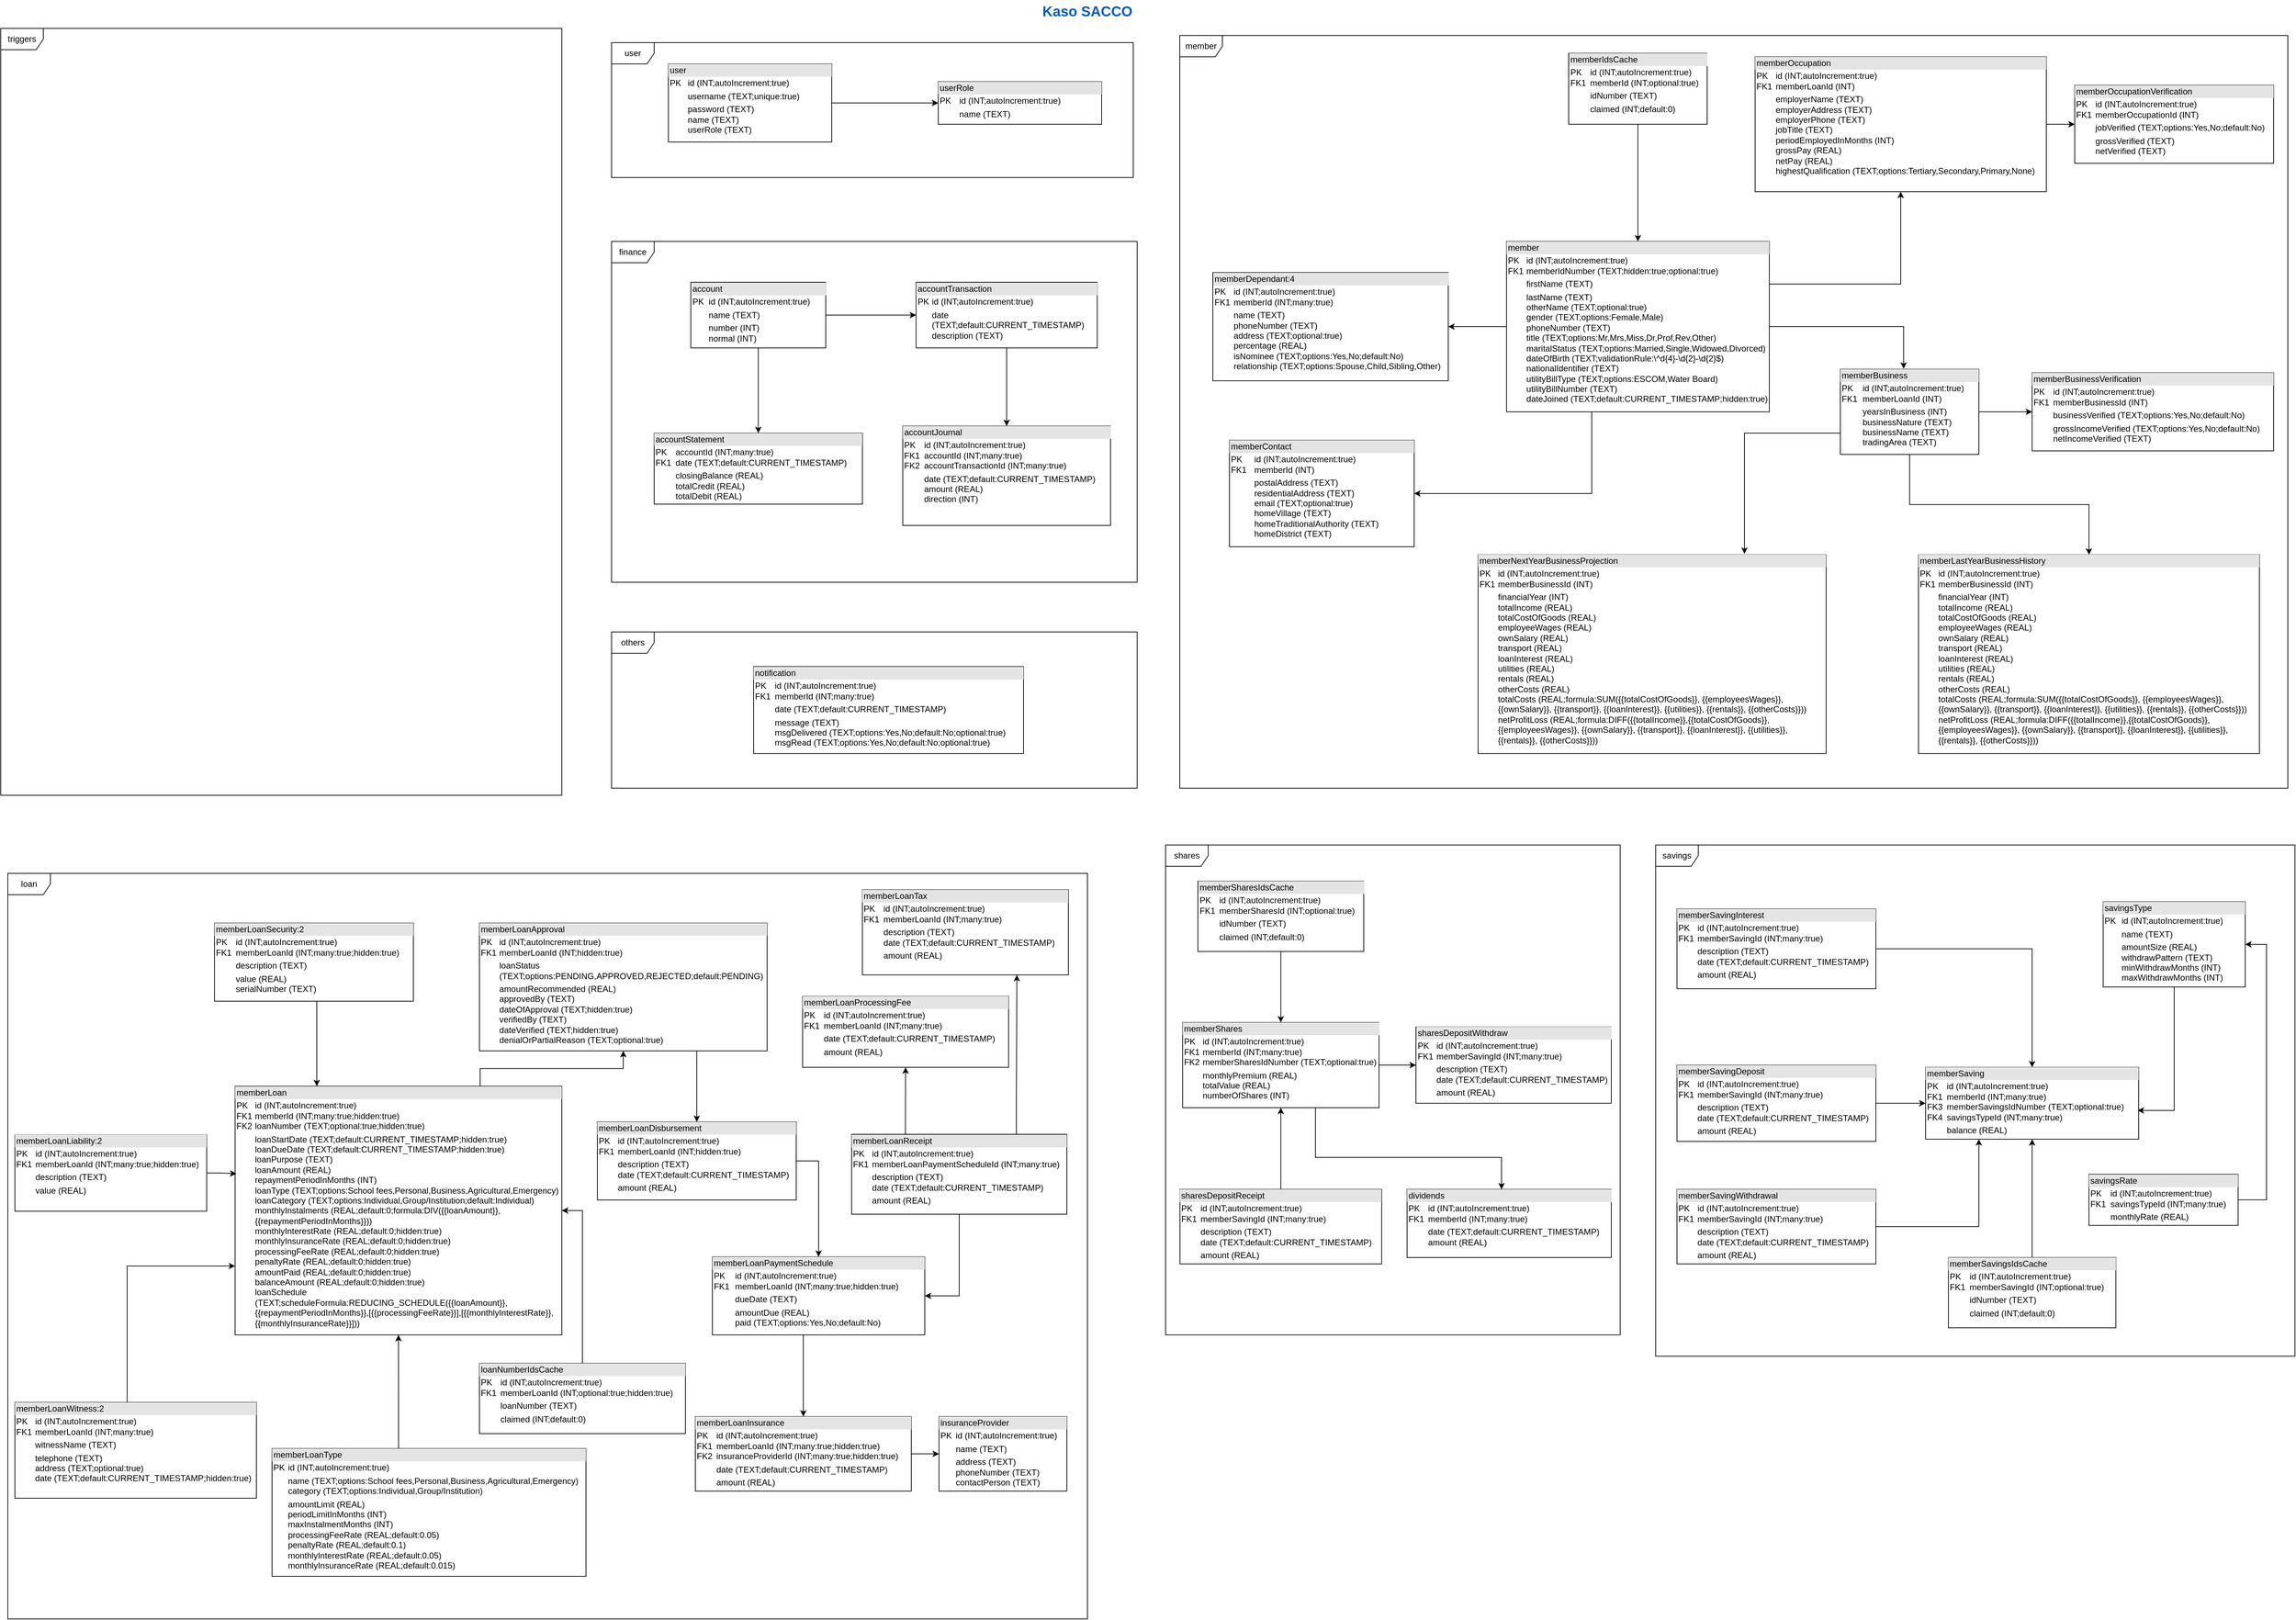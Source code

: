<mxfile version="28.1.2">
  <diagram name="Page-1" id="UPUowpIk6W7c6kZH7XhG">
    <mxGraphModel dx="1665" dy="859" grid="1" gridSize="10" guides="1" tooltips="1" connect="1" arrows="1" fold="1" page="1" pageScale="1" pageWidth="1654" pageHeight="1169" math="0" shadow="0">
      <root>
        <mxCell id="0" />
        <mxCell id="1" parent="0" />
        <mxCell id="sz-M_Azw0uYvEaWHzbE8-1" value="&lt;b&gt;&lt;font style=&quot;font-size: 20px; color: rgb(0, 92, 185);&quot;&gt;Kaso SACCO&lt;/font&gt;&lt;/b&gt;" style="text;html=1;align=center;verticalAlign=middle;whiteSpace=wrap;rounded=0;movable=0;resizable=0;rotatable=0;deletable=0;editable=0;locked=1;connectable=0;" parent="1" vertex="1">
          <mxGeometry x="1500" y="10" width="140" height="30" as="geometry" />
        </mxCell>
        <mxCell id="sz-M_Azw0uYvEaWHzbE8-7" value="&lt;div style=&quot;box-sizing:border-box;width:100%;background:#e4e4e4;padding:2px;&quot;&gt;userRole&lt;/div&gt;&lt;table style=&quot;width:100%;font-size:1em;&quot; cellpadding=&quot;2&quot; cellspacing=&quot;0&quot;&gt;&lt;tbody&gt;&lt;tr&gt;&lt;td&gt;PK&lt;/td&gt;&lt;td&gt;id (INT;autoIncrement:true)&lt;br&gt;&lt;/td&gt;&lt;/tr&gt;&lt;tr&gt;&lt;td&gt;&lt;br&gt;&lt;/td&gt;&lt;td&gt;name (TEXT)&lt;/td&gt;&lt;/tr&gt;&lt;/tbody&gt;&lt;/table&gt;" style="verticalAlign=top;align=left;overflow=fill;html=1;whiteSpace=wrap;" parent="1" vertex="1">
          <mxGeometry x="1360" y="125" width="230" height="60" as="geometry" />
        </mxCell>
        <mxCell id="sz-M_Azw0uYvEaWHzbE8-102" style="edgeStyle=orthogonalEdgeStyle;rounded=0;orthogonalLoop=1;jettySize=auto;html=1;entryX=0;entryY=0.5;entryDx=0;entryDy=0;" parent="1" source="sz-M_Azw0uYvEaWHzbE8-8" target="sz-M_Azw0uYvEaWHzbE8-9" edge="1">
          <mxGeometry relative="1" as="geometry" />
        </mxCell>
        <mxCell id="sz-M_Azw0uYvEaWHzbE8-8" value="&lt;div style=&quot;box-sizing:border-box;width:100%;background:#e4e4e4;padding:2px;&quot;&gt;account&lt;/div&gt;&lt;table style=&quot;width:100%;font-size:1em;&quot; cellpadding=&quot;2&quot; cellspacing=&quot;0&quot;&gt;&lt;tbody&gt;&lt;tr&gt;&lt;td&gt;PK&lt;/td&gt;&lt;td&gt;id (INT;autoIncrement:true)&lt;br&gt;&lt;/td&gt;&lt;/tr&gt;&lt;tr&gt;&lt;td&gt;&lt;br&gt;&lt;/td&gt;&lt;td&gt;name (TEXT)&lt;/td&gt;&lt;/tr&gt;&lt;tr&gt;&lt;td&gt;&lt;/td&gt;&lt;td&gt;number (INT)&lt;br&gt;normal (INT)&lt;br&gt;&lt;br&gt;&lt;/td&gt;&lt;/tr&gt;&lt;/tbody&gt;&lt;/table&gt;" style="verticalAlign=top;align=left;overflow=fill;html=1;whiteSpace=wrap;" parent="1" vertex="1">
          <mxGeometry x="1011.59" y="407.5" width="190" height="92.5" as="geometry" />
        </mxCell>
        <mxCell id="sz-M_Azw0uYvEaWHzbE8-9" value="&lt;div style=&quot;box-sizing:border-box;width:100%;background:#e4e4e4;padding:2px;&quot;&gt;accountTransaction&lt;/div&gt;&lt;table style=&quot;width:100%;font-size:1em;&quot; cellpadding=&quot;2&quot; cellspacing=&quot;0&quot;&gt;&lt;tbody&gt;&lt;tr&gt;&lt;td&gt;PK&lt;/td&gt;&lt;td&gt;id (INT;autoIncrement:true)&lt;br&gt;&lt;/td&gt;&lt;/tr&gt;&lt;tr&gt;&lt;td&gt;&lt;br&gt;&lt;/td&gt;&lt;td&gt;date (TEXT;default:CURRENT_TIMESTAMP)&lt;br&gt;description (TEXT)&lt;/td&gt;&lt;/tr&gt;&lt;tr&gt;&lt;td&gt;&lt;/td&gt;&lt;td&gt;&lt;br&gt;&lt;br&gt;&lt;/td&gt;&lt;/tr&gt;&lt;/tbody&gt;&lt;/table&gt;" style="verticalAlign=top;align=left;overflow=fill;html=1;whiteSpace=wrap;" parent="1" vertex="1">
          <mxGeometry x="1328.75" y="407.5" width="255" height="92.5" as="geometry" />
        </mxCell>
        <mxCell id="sz-M_Azw0uYvEaWHzbE8-10" value="&lt;div style=&quot;box-sizing:border-box;width:100%;background:#e4e4e4;padding:2px;&quot;&gt;accountJournal&lt;/div&gt;&lt;table style=&quot;width:100%;font-size:1em;&quot; cellpadding=&quot;2&quot; cellspacing=&quot;0&quot;&gt;&lt;tbody&gt;&lt;tr&gt;&lt;td&gt;PK&lt;br&gt;FK1&lt;br&gt;FK2&lt;br&gt;&lt;/td&gt;&lt;td&gt;id (INT;autoIncrement:true)&lt;br&gt;accountId (INT;many:true)&lt;br&gt;accountTransactionId (INT;many:true)&lt;br&gt;&lt;/td&gt;&lt;/tr&gt;&lt;tr&gt;&lt;td&gt;&lt;br&gt;&lt;/td&gt;&lt;td&gt;date (TEXT;default:CURRENT_TIMESTAMP)&lt;br&gt;amount (REAL)&lt;br&gt;direction (INT)&lt;br&gt;&lt;/td&gt;&lt;/tr&gt;&lt;tr&gt;&lt;td&gt;&lt;/td&gt;&lt;td&gt;&lt;br&gt;&lt;br&gt;&lt;/td&gt;&lt;/tr&gt;&lt;/tbody&gt;&lt;/table&gt;" style="verticalAlign=top;align=left;overflow=fill;html=1;whiteSpace=wrap;" parent="1" vertex="1">
          <mxGeometry x="1310" y="610" width="292.5" height="140" as="geometry" />
        </mxCell>
        <mxCell id="sz-M_Azw0uYvEaWHzbE8-96" style="edgeStyle=orthogonalEdgeStyle;rounded=0;orthogonalLoop=1;jettySize=auto;html=1;" parent="1" source="sz-M_Azw0uYvEaWHzbE8-12" target="sz-M_Azw0uYvEaWHzbE8-7" edge="1">
          <mxGeometry relative="1" as="geometry" />
        </mxCell>
        <mxCell id="sz-M_Azw0uYvEaWHzbE8-12" value="&lt;div style=&quot;box-sizing:border-box;width:100%;background:#e4e4e4;padding:2px;&quot;&gt;user&lt;/div&gt;&lt;table style=&quot;width:100%;font-size:1em;&quot; cellpadding=&quot;2&quot; cellspacing=&quot;0&quot;&gt;&lt;tbody&gt;&lt;tr&gt;&lt;td&gt;PK&lt;/td&gt;&lt;td&gt;id (INT;autoIncrement:true)&lt;/td&gt;&lt;/tr&gt;&lt;tr&gt;&lt;td&gt;&lt;br&gt;&lt;/td&gt;&lt;td&gt;username (TEXT;unique:true)&lt;/td&gt;&lt;/tr&gt;&lt;tr&gt;&lt;td&gt;&lt;/td&gt;&lt;td&gt;password (TEXT)&lt;br&gt;name (TEXT)&lt;br&gt;userRole (TEXT)&lt;br&gt;&lt;br&gt;&lt;/td&gt;&lt;/tr&gt;&lt;/tbody&gt;&lt;/table&gt;" style="verticalAlign=top;align=left;overflow=fill;html=1;whiteSpace=wrap;" parent="1" vertex="1">
          <mxGeometry x="980" y="100" width="230" height="110" as="geometry" />
        </mxCell>
        <mxCell id="sz-M_Azw0uYvEaWHzbE8-66" style="edgeStyle=orthogonalEdgeStyle;rounded=0;orthogonalLoop=1;jettySize=auto;html=1;entryX=0.5;entryY=0;entryDx=0;entryDy=0;" parent="1" source="sz-M_Azw0uYvEaWHzbE8-13" target="sz-M_Azw0uYvEaWHzbE8-15" edge="1">
          <mxGeometry relative="1" as="geometry" />
        </mxCell>
        <mxCell id="sz-M_Azw0uYvEaWHzbE8-13" value="&lt;div style=&quot;box-sizing:border-box;width:100%;background:#e4e4e4;padding:2px;&quot;&gt;memberIdsCache&lt;/div&gt;&lt;table style=&quot;width:100%;font-size:1em;&quot; cellpadding=&quot;2&quot; cellspacing=&quot;0&quot;&gt;&lt;tbody&gt;&lt;tr&gt;&lt;td&gt;PK&lt;br&gt;FK1&lt;/td&gt;&lt;td&gt;id (INT;autoIncrement:true)&lt;br&gt;memberId (INT;optional:true)&lt;/td&gt;&lt;/tr&gt;&lt;tr&gt;&lt;td&gt;&lt;br&gt;&lt;/td&gt;&lt;td&gt;idNumber (TEXT)&lt;/td&gt;&lt;/tr&gt;&lt;tr&gt;&lt;td&gt;&lt;/td&gt;&lt;td&gt;claimed (INT;default:0)&lt;br&gt;&lt;br&gt;&lt;/td&gt;&lt;/tr&gt;&lt;/tbody&gt;&lt;/table&gt;" style="verticalAlign=top;align=left;overflow=fill;html=1;whiteSpace=wrap;" parent="1" vertex="1">
          <mxGeometry x="2247.5" y="85" width="195" height="100" as="geometry" />
        </mxCell>
        <mxCell id="sz-M_Azw0uYvEaWHzbE8-68" style="edgeStyle=orthogonalEdgeStyle;rounded=0;orthogonalLoop=1;jettySize=auto;html=1;entryX=0.5;entryY=0;entryDx=0;entryDy=0;" parent="1" source="sz-M_Azw0uYvEaWHzbE8-14" target="sz-M_Azw0uYvEaWHzbE8-20" edge="1">
          <mxGeometry relative="1" as="geometry" />
        </mxCell>
        <mxCell id="sz-M_Azw0uYvEaWHzbE8-14" value="&lt;div style=&quot;box-sizing:border-box;width:100%;background:#e4e4e4;padding:2px;&quot;&gt;memberSharesIdsCache&lt;/div&gt;&lt;table style=&quot;width:100%;font-size:1em;&quot; cellpadding=&quot;2&quot; cellspacing=&quot;0&quot;&gt;&lt;tbody&gt;&lt;tr&gt;&lt;td&gt;PK&lt;br&gt;FK1&lt;/td&gt;&lt;td&gt;id (INT;autoIncrement:true)&lt;br&gt;memberSharesId (INT;optional:true)&lt;br&gt;&lt;/td&gt;&lt;/tr&gt;&lt;tr&gt;&lt;td&gt;&lt;br&gt;&lt;/td&gt;&lt;td&gt;idNumber (TEXT)&lt;/td&gt;&lt;/tr&gt;&lt;tr&gt;&lt;td&gt;&lt;/td&gt;&lt;td&gt;claimed (INT;default:0)&lt;br&gt;&lt;/td&gt;&lt;/tr&gt;&lt;/tbody&gt;&lt;/table&gt;" style="verticalAlign=top;align=left;overflow=fill;html=1;whiteSpace=wrap;" parent="1" vertex="1">
          <mxGeometry x="1725.5" y="1251" width="233.5" height="99" as="geometry" />
        </mxCell>
        <mxCell id="sz-M_Azw0uYvEaWHzbE8-59" style="edgeStyle=orthogonalEdgeStyle;rounded=0;orthogonalLoop=1;jettySize=auto;html=1;exitX=1;exitY=0.25;exitDx=0;exitDy=0;" parent="1" source="sz-M_Azw0uYvEaWHzbE8-15" target="sz-M_Azw0uYvEaWHzbE8-26" edge="1">
          <mxGeometry relative="1" as="geometry" />
        </mxCell>
        <mxCell id="sz-M_Azw0uYvEaWHzbE8-60" style="edgeStyle=orthogonalEdgeStyle;rounded=0;orthogonalLoop=1;jettySize=auto;html=1;entryX=0.457;entryY=-0.006;entryDx=0;entryDy=0;entryPerimeter=0;" parent="1" source="sz-M_Azw0uYvEaWHzbE8-15" target="sz-M_Azw0uYvEaWHzbE8-22" edge="1">
          <mxGeometry relative="1" as="geometry" />
        </mxCell>
        <mxCell id="sz-M_Azw0uYvEaWHzbE8-64" style="edgeStyle=orthogonalEdgeStyle;rounded=0;orthogonalLoop=1;jettySize=auto;html=1;" parent="1" source="sz-M_Azw0uYvEaWHzbE8-15" target="sz-M_Azw0uYvEaWHzbE8-19" edge="1">
          <mxGeometry relative="1" as="geometry" />
        </mxCell>
        <mxCell id="sz-M_Azw0uYvEaWHzbE8-65" style="edgeStyle=orthogonalEdgeStyle;rounded=0;orthogonalLoop=1;jettySize=auto;html=1;" parent="1" source="sz-M_Azw0uYvEaWHzbE8-15" target="sz-M_Azw0uYvEaWHzbE8-17" edge="1">
          <mxGeometry relative="1" as="geometry">
            <Array as="points">
              <mxPoint x="2280" y="705" />
            </Array>
          </mxGeometry>
        </mxCell>
        <mxCell id="sz-M_Azw0uYvEaWHzbE8-15" value="&lt;div style=&quot;box-sizing:border-box;width:100%;background:#e4e4e4;padding:2px;&quot;&gt;member&lt;/div&gt;&lt;table style=&quot;width:100%;font-size:1em;&quot; cellpadding=&quot;2&quot; cellspacing=&quot;0&quot;&gt;&lt;tbody&gt;&lt;tr&gt;&lt;td&gt;PK&lt;br&gt;FK1&lt;/td&gt;&lt;td&gt;id (INT;autoIncrement:true)&lt;br&gt;memberIdNumber (TEXT;hidden:true;optional:true)&lt;/td&gt;&lt;/tr&gt;&lt;tr&gt;&lt;td&gt;&lt;br&gt;&lt;/td&gt;&lt;td&gt;firstName (TEXT)&lt;/td&gt;&lt;/tr&gt;&lt;tr&gt;&lt;td&gt;&lt;br&gt;&lt;/td&gt;&lt;td&gt;lastName (TEXT)&lt;br&gt;otherName (TEXT;optional:true)&lt;br&gt;gender (TEXT;options:Female,Male)&lt;br&gt;phoneNumber (TEXT)&lt;br&gt;title (TEXT;options:Mr,Mrs,Miss,Dr,Prof,Rev,Other)&lt;br&gt;maritalStatus (TEXT;options:Married,Single,Widowed,Divorced)&lt;br&gt;dateOfBirth (TEXT;validationRule:\^d{4}-\d{2}-\d{2}$)&lt;br&gt;nationalIdentifier (TEXT)&lt;br&gt;utilityBillType (TEXT;options:ESCOM,Water Board)&lt;br&gt;utilityBillNumber (TEXT)&lt;br&gt;dateJoined (TEXT;default:CURRENT_TIMESTAMP;hidden:true)&lt;br&gt;&lt;br&gt;&lt;/td&gt;&lt;/tr&gt;&lt;/tbody&gt;&lt;/table&gt;" style="verticalAlign=top;align=left;overflow=fill;html=1;whiteSpace=wrap;" parent="1" vertex="1">
          <mxGeometry x="2160" y="350" width="370" height="240" as="geometry" />
        </mxCell>
        <mxCell id="sz-M_Azw0uYvEaWHzbE8-17" value="&lt;div style=&quot;box-sizing:border-box;width:100%;background:#e4e4e4;padding:2px;&quot;&gt;memberContact&lt;/div&gt;&lt;table style=&quot;width:100%;font-size:1em;&quot; cellpadding=&quot;2&quot; cellspacing=&quot;0&quot;&gt;&lt;tbody&gt;&lt;tr&gt;&lt;td&gt;PK&lt;br&gt;FK1&lt;/td&gt;&lt;td&gt;id (INT;autoIncrement:true)&lt;br&gt;memberId (INT)&lt;/td&gt;&lt;/tr&gt;&lt;tr&gt;&lt;td&gt;&lt;/td&gt;&lt;td&gt;postalAddress (TEXT)&lt;br&gt;residentialAddress (TEXT)&lt;br&gt;email (TEXT;optional:true)&lt;br&gt;homeVillage (TEXT)&lt;br&gt;homeTraditionalAuthority (TEXT)&lt;br&gt;homeDistrict (TEXT)&lt;br&gt;&lt;br&gt;&lt;/td&gt;&lt;/tr&gt;&lt;/tbody&gt;&lt;/table&gt;" style="verticalAlign=top;align=left;overflow=fill;html=1;whiteSpace=wrap;" parent="1" vertex="1">
          <mxGeometry x="1770" y="630" width="260" height="150" as="geometry" />
        </mxCell>
        <mxCell id="sz-M_Azw0uYvEaWHzbE8-19" value="&lt;div style=&quot;box-sizing:border-box;width:100%;background:#e4e4e4;padding:2px;&quot;&gt;memberDependant:4&lt;/div&gt;&lt;table style=&quot;width:100%;font-size:1em;&quot; cellpadding=&quot;2&quot; cellspacing=&quot;0&quot;&gt;&lt;tbody&gt;&lt;tr&gt;&lt;td&gt;PK&lt;br&gt;FK1&lt;/td&gt;&lt;td&gt;id (INT;autoIncrement:true)&lt;br&gt;memberId (INT;many:true)&lt;br&gt;&lt;/td&gt;&lt;/tr&gt;&lt;tr&gt;&lt;td&gt;&lt;br&gt;&lt;/td&gt;&lt;td&gt;name (TEXT)&lt;br&gt;phoneNumber (TEXT)&lt;br&gt;address (TEXT;optional:true)&lt;br&gt;percentage (REAL)&lt;br&gt;isNominee (TEXT;options:Yes,No;default:No)&lt;br&gt;relationship (TEXT;options:Spouse,Child,Sibling,Other)&lt;/td&gt;&lt;/tr&gt;&lt;tr&gt;&lt;td&gt;&lt;/td&gt;&lt;td&gt;&lt;br&gt;&lt;br&gt;&lt;/td&gt;&lt;/tr&gt;&lt;/tbody&gt;&lt;/table&gt;" style="verticalAlign=top;align=left;overflow=fill;html=1;whiteSpace=wrap;" parent="1" vertex="1">
          <mxGeometry x="1746.5" y="393.75" width="331.5" height="152.5" as="geometry" />
        </mxCell>
        <mxCell id="sz-M_Azw0uYvEaWHzbE8-71" style="edgeStyle=orthogonalEdgeStyle;rounded=0;orthogonalLoop=1;jettySize=auto;html=1;entryX=0;entryY=0.5;entryDx=0;entryDy=0;" parent="1" source="sz-M_Azw0uYvEaWHzbE8-20" target="sz-M_Azw0uYvEaWHzbE8-70" edge="1">
          <mxGeometry relative="1" as="geometry" />
        </mxCell>
        <mxCell id="c4MbC-2BtWymoVEZBqPx-4" style="edgeStyle=orthogonalEdgeStyle;rounded=0;orthogonalLoop=1;jettySize=auto;html=1;" parent="1" target="c4MbC-2BtWymoVEZBqPx-3" edge="1">
          <mxGeometry relative="1" as="geometry">
            <Array as="points">
              <mxPoint x="1891" y="1570" />
              <mxPoint x="1891" y="1640" />
              <mxPoint x="2153" y="1640" />
            </Array>
            <mxPoint x="1890" y="1570" as="sourcePoint" />
          </mxGeometry>
        </mxCell>
        <mxCell id="sz-M_Azw0uYvEaWHzbE8-20" value="&lt;div style=&quot;box-sizing:border-box;width:100%;background:#e4e4e4;padding:2px;&quot;&gt;memberShares&lt;/div&gt;&lt;table style=&quot;width:100%;font-size:1em;&quot; cellpadding=&quot;2&quot; cellspacing=&quot;0&quot;&gt;&lt;tbody&gt;&lt;tr&gt;&lt;td&gt;PK&lt;br&gt;FK1&lt;br&gt;FK2&lt;/td&gt;&lt;td&gt;id (INT;autoIncrement:true)&lt;br&gt;memberId (INT;many:true)&lt;br&gt;memberSharesIdNumber (TEXT;optional:true)&lt;br&gt;&lt;/td&gt;&lt;/tr&gt;&lt;tr&gt;&lt;td&gt;&lt;br&gt;&lt;/td&gt;&lt;td&gt;monthlyPremium (REAL)&lt;br&gt;totalValue (REAL)&lt;br&gt;numberOfShares (INT)&lt;/td&gt;&lt;/tr&gt;&lt;tr&gt;&lt;td&gt;&lt;/td&gt;&lt;td&gt;&lt;br&gt;&lt;br&gt;&lt;/td&gt;&lt;/tr&gt;&lt;/tbody&gt;&lt;/table&gt;" style="verticalAlign=top;align=left;overflow=fill;html=1;whiteSpace=wrap;" parent="1" vertex="1">
          <mxGeometry x="1704" y="1450" width="276.5" height="120" as="geometry" />
        </mxCell>
        <mxCell id="fwgtb6dIBil6Uczm33GN-2" style="edgeStyle=orthogonalEdgeStyle;rounded=0;orthogonalLoop=1;jettySize=auto;html=1;entryX=0.5;entryY=1;entryDx=0;entryDy=0;exitX=0.75;exitY=0;exitDx=0;exitDy=0;" parent="1" source="sz-M_Azw0uYvEaWHzbE8-21" target="sz-M_Azw0uYvEaWHzbE8-28" edge="1">
          <mxGeometry relative="1" as="geometry" />
        </mxCell>
        <mxCell id="sz-M_Azw0uYvEaWHzbE8-21" value="&lt;div style=&quot;box-sizing:border-box;width:100%;background:#e4e4e4;padding:2px;&quot;&gt;memberLoan&lt;/div&gt;&lt;table style=&quot;width:100%;font-size:1em;&quot; cellpadding=&quot;2&quot; cellspacing=&quot;0&quot;&gt;&lt;tbody&gt;&lt;tr&gt;&lt;td&gt;PK&lt;br&gt;FK1&lt;br&gt;FK2&lt;br&gt;&lt;/td&gt;&lt;td&gt;id (INT;autoIncrement:true)&lt;br&gt;memberId (INT;many:true;hidden:true)&lt;br&gt;loanNumber (TEXT;optional:true;hidden:true)&lt;/td&gt;&lt;/tr&gt;&lt;tr&gt;&lt;td&gt;&lt;/td&gt;&lt;td&gt;loanStartDate (TEXT;default:CURRENT_TIMESTAMP;hidden:true)&lt;br&gt;loanDueDate (TEXT;default:CURRENT_TIMESTAMP;hidden:true)&lt;br&gt;loanPurpose (TEXT)&lt;br&gt;loanAmount (REAL)&lt;br&gt;repaymentPeriodInMonths (INT)&lt;br&gt;loanType (TEXT;options:School fees,Personal,Business,Agricultural,Emergency)&lt;br&gt;loanCategory (TEXT;options:Individual,Group/Institution;default:Individual)&lt;br&gt;monthlyInstalments (REAL;default:0;formula:DIV({{loanAmount}},{{repaymentPeriodInMonths}}))&lt;br&gt;monthlyInterestRate (REAL;default:0;hidden:true)&lt;br&gt;monthlyInsuranceRate (REAL;default:0;hidden:true)&lt;br&gt;processingFeeRate (REAL;default:0;hidden:true)&lt;br&gt;penaltyRate (REAL;default:0;hidden:true)&lt;br&gt;amountPaid (REAL;default:0;hidden:true)&lt;br&gt;balanceAmount (REAL;default:0;hidden:true)&lt;br&gt;loanSchedule (TEXT;scheduleFormula:REDUCING_SCHEDULE({{loanAmount}},{{repaymentPeriodInMonths}},[{{processingFeeRate}}],[{{monthlyInterestRate}},{{monthlyInsuranceRate}}]))&lt;br&gt;&lt;/td&gt;&lt;/tr&gt;&lt;tr&gt;&lt;td&gt;&lt;/td&gt;&lt;td&gt;&lt;br&gt;&lt;br&gt;&lt;/td&gt;&lt;/tr&gt;&lt;/tbody&gt;&lt;/table&gt;" style="verticalAlign=top;align=left;overflow=fill;html=1;whiteSpace=wrap;" parent="1" vertex="1">
          <mxGeometry x="370" y="1539.75" width="460" height="350.25" as="geometry" />
        </mxCell>
        <mxCell id="sz-M_Azw0uYvEaWHzbE8-61" style="edgeStyle=orthogonalEdgeStyle;rounded=0;orthogonalLoop=1;jettySize=auto;html=1;" parent="1" source="sz-M_Azw0uYvEaWHzbE8-22" target="sz-M_Azw0uYvEaWHzbE8-33" edge="1">
          <mxGeometry relative="1" as="geometry" />
        </mxCell>
        <mxCell id="sz-M_Azw0uYvEaWHzbE8-62" style="edgeStyle=orthogonalEdgeStyle;rounded=0;orthogonalLoop=1;jettySize=auto;html=1;exitX=0;exitY=0.75;exitDx=0;exitDy=0;" parent="1" source="sz-M_Azw0uYvEaWHzbE8-22" edge="1">
          <mxGeometry relative="1" as="geometry">
            <Array as="points">
              <mxPoint x="2495" y="620" />
            </Array>
            <mxPoint x="2495" y="790" as="targetPoint" />
          </mxGeometry>
        </mxCell>
        <mxCell id="sz-M_Azw0uYvEaWHzbE8-22" value="&lt;div style=&quot;box-sizing:border-box;width:100%;background:#e4e4e4;padding:2px;&quot;&gt;memberBusiness&lt;/div&gt;&lt;table style=&quot;width:100%;font-size:1em;&quot; cellpadding=&quot;2&quot; cellspacing=&quot;0&quot;&gt;&lt;tbody&gt;&lt;tr&gt;&lt;td&gt;PK&lt;br&gt;FK1&lt;br&gt;&lt;/td&gt;&lt;td&gt;id (INT;autoIncrement:true)&lt;br&gt;memberLoanId (INT)&lt;br&gt;&lt;/td&gt;&lt;/tr&gt;&lt;tr&gt;&lt;td&gt;&lt;br&gt;&lt;/td&gt;&lt;td&gt;yearsInBusiness (INT)&lt;br&gt;businessNature (TEXT)&lt;br&gt;businessName (TEXT)&lt;br&gt;tradingArea (TEXT)&lt;/td&gt;&lt;/tr&gt;&lt;tr&gt;&lt;td&gt;&lt;/td&gt;&lt;td&gt;&lt;br&gt;&lt;br&gt;&lt;/td&gt;&lt;/tr&gt;&lt;/tbody&gt;&lt;/table&gt;" style="verticalAlign=top;align=left;overflow=fill;html=1;whiteSpace=wrap;" parent="1" vertex="1">
          <mxGeometry x="2630" y="530" width="195" height="120" as="geometry" />
        </mxCell>
        <mxCell id="sz-M_Azw0uYvEaWHzbE8-23" value="&lt;div style=&quot;box-sizing:border-box;width:100%;background:#e4e4e4;padding:2px;&quot;&gt;memberLastYearBusinessHistory&lt;/div&gt;&lt;table style=&quot;width:100%;font-size:1em;&quot; cellpadding=&quot;2&quot; cellspacing=&quot;0&quot;&gt;&lt;tbody&gt;&lt;tr&gt;&lt;td&gt;PK&lt;br&gt;FK1&lt;/td&gt;&lt;td&gt;id (INT;autoIncrement:true)&lt;br&gt;memberBusinessId (INT)&lt;/td&gt;&lt;/tr&gt;&lt;tr&gt;&lt;td&gt;&lt;br&gt;&lt;/td&gt;&lt;td&gt;financialYear (INT)&lt;br&gt;totalIncome (REAL)&lt;br&gt;totalCostOfGoods (REAL)&lt;br&gt;employeeWages (REAL)&lt;br&gt;ownSalary (REAL)&lt;br&gt;transport (REAL)&lt;br&gt;loanInterest (REAL)&lt;br&gt;utilities (REAL)&lt;br&gt;rentals (REAL)&lt;br&gt;otherCosts (REAL)&lt;br&gt;totalCosts (REAL;formula:SUM({{totalCostOfGoods}}, {{employeesWages}}, {{ownSalary}}, {{transport}}, {{loanInterest}}, {{utilities}}, {{rentals}}, {{otherCosts}}))&lt;br&gt;netProfitLoss (REAL;formula:DIFF({{totalIncome}},{{totalCostOfGoods}}, {{employeesWages}}, {{ownSalary}}, {{transport}}, {{loanInterest}}, {{utilities}}, {{rentals}}, {{otherCosts}}))&lt;/td&gt;&lt;/tr&gt;&lt;tr&gt;&lt;td&gt;&lt;/td&gt;&lt;td&gt;&lt;br&gt;&lt;br&gt;&lt;/td&gt;&lt;/tr&gt;&lt;/tbody&gt;&lt;/table&gt;" style="verticalAlign=top;align=left;overflow=fill;html=1;whiteSpace=wrap;" parent="1" vertex="1">
          <mxGeometry x="2740" y="791.25" width="480" height="280" as="geometry" />
        </mxCell>
        <mxCell id="sz-M_Azw0uYvEaWHzbE8-24" value="&lt;div style=&quot;box-sizing:border-box;width:100%;background:#e4e4e4;padding:2px;&quot;&gt;memberNextYearBusinessProjection&lt;/div&gt;&lt;table style=&quot;width:100%;font-size:1em;&quot; cellpadding=&quot;2&quot; cellspacing=&quot;0&quot;&gt;&lt;tbody&gt;&lt;tr&gt;&lt;td&gt;PK&lt;br&gt;FK1&lt;/td&gt;&lt;td&gt;id (INT;autoIncrement:true)&lt;br&gt;memberBusinessId (INT)&lt;/td&gt;&lt;/tr&gt;&lt;tr&gt;&lt;td&gt;&lt;br&gt;&lt;/td&gt;&lt;td&gt;financialYear (INT)&lt;br&gt;totalIncome (REAL)&lt;br&gt;totalCostOfGoods (REAL)&lt;br&gt;employeeWages (REAL)&lt;br&gt;ownSalary (REAL)&lt;br&gt;transport (REAL)&lt;br&gt;loanInterest (REAL)&lt;br&gt;utilities (REAL)&lt;br&gt;rentals (REAL)&lt;br&gt;otherCosts (REAL)&lt;br&gt;totalCosts (REAL;formula:SUM({{totalCostOfGoods}}, {{employeesWages}}, {{ownSalary}}, {{transport}}, {{loanInterest}}, {{utilities}}, {{rentals}}, {{otherCosts}}))&lt;br&gt;netProfitLoss (REAL;formula:DIFF({{totalIncome}},{{totalCostOfGoods}}, {{employeesWages}}, {{ownSalary}}, {{transport}}, {{loanInterest}}, {{utilities}}, {{rentals}}, {{otherCosts}}))&lt;br&gt;&lt;/td&gt;&lt;/tr&gt;&lt;tr&gt;&lt;td&gt;&lt;/td&gt;&lt;td&gt;&lt;br&gt;&lt;br&gt;&lt;/td&gt;&lt;/tr&gt;&lt;/tbody&gt;&lt;/table&gt;" style="verticalAlign=top;align=left;overflow=fill;html=1;whiteSpace=wrap;" parent="1" vertex="1">
          <mxGeometry x="2120" y="791.25" width="490" height="280" as="geometry" />
        </mxCell>
        <mxCell id="sz-M_Azw0uYvEaWHzbE8-58" style="edgeStyle=orthogonalEdgeStyle;rounded=0;orthogonalLoop=1;jettySize=auto;html=1;exitX=1;exitY=0.5;exitDx=0;exitDy=0;entryX=0;entryY=0.5;entryDx=0;entryDy=0;" parent="1" source="sz-M_Azw0uYvEaWHzbE8-26" target="sz-M_Azw0uYvEaWHzbE8-32" edge="1">
          <mxGeometry relative="1" as="geometry" />
        </mxCell>
        <mxCell id="sz-M_Azw0uYvEaWHzbE8-26" value="&lt;div style=&quot;box-sizing:border-box;width:100%;background:#e4e4e4;padding:2px;&quot;&gt;memberOccupation&lt;/div&gt;&lt;table style=&quot;width:100%;font-size:1em;&quot; cellpadding=&quot;2&quot; cellspacing=&quot;0&quot;&gt;&lt;tbody&gt;&lt;tr&gt;&lt;td&gt;PK&lt;br&gt;FK1&lt;/td&gt;&lt;td&gt;id (INT;autoIncrement:true)&lt;br&gt;memberLoanId (INT)&lt;/td&gt;&lt;/tr&gt;&lt;tr&gt;&lt;td&gt;&lt;/td&gt;&lt;td&gt;employerName (TEXT)&lt;br&gt;employerAddress (TEXT)&lt;br&gt;employerPhone (TEXT)&lt;br&gt;jobTitle (TEXT)&lt;br&gt;periodEmployedInMonths (INT)&lt;br&gt;grossPay (REAL)&lt;br&gt;netPay (REAL)&lt;br&gt;highestQualification (TEXT;options:Tertiary,Secondary,Primary,None)&lt;br&gt;&lt;/td&gt;&lt;/tr&gt;&lt;/tbody&gt;&lt;/table&gt;" style="verticalAlign=top;align=left;overflow=fill;html=1;whiteSpace=wrap;" parent="1" vertex="1">
          <mxGeometry x="2510" y="90" width="410" height="190" as="geometry" />
        </mxCell>
        <mxCell id="sz-M_Azw0uYvEaWHzbE8-94" style="edgeStyle=orthogonalEdgeStyle;rounded=0;orthogonalLoop=1;jettySize=auto;html=1;entryX=0.5;entryY=0;entryDx=0;entryDy=0;exitX=0.75;exitY=1;exitDx=0;exitDy=0;" parent="1" source="sz-M_Azw0uYvEaWHzbE8-28" target="sz-M_Azw0uYvEaWHzbE8-45" edge="1">
          <mxGeometry relative="1" as="geometry">
            <Array as="points">
              <mxPoint x="1020" y="1490" />
            </Array>
          </mxGeometry>
        </mxCell>
        <mxCell id="sz-M_Azw0uYvEaWHzbE8-28" value="&lt;div style=&quot;box-sizing:border-box;width:100%;background:#e4e4e4;padding:2px;&quot;&gt;memberLoanApproval&lt;/div&gt;&lt;table style=&quot;width:100%;font-size:1em;&quot; cellpadding=&quot;2&quot; cellspacing=&quot;0&quot;&gt;&lt;tbody&gt;&lt;tr&gt;&lt;td&gt;PK&lt;br&gt;FK1&lt;/td&gt;&lt;td&gt;id (INT;autoIncrement:true)&lt;br&gt;memberLoanId (INT;hidden:true)&lt;/td&gt;&lt;/tr&gt;&lt;tr&gt;&lt;td&gt;&lt;br&gt;&lt;/td&gt;&lt;td&gt;loanStatus (TEXT;options:PENDING,APPROVED,REJECTED;default:PENDING)&lt;/td&gt;&lt;/tr&gt;&lt;tr&gt;&lt;td&gt;&lt;/td&gt;&lt;td&gt;amountRecommended (REAL)&lt;br&gt;approvedBy (TEXT)&lt;br&gt;dateOfApproval (TEXT;hidden:true)&lt;br&gt;verifiedBy (TEXT)&lt;br&gt;dateVerified (TEXT;hidden:true)&lt;br&gt;denialOrPartialReason (TEXT;optional:true)&lt;br&gt;&lt;br&gt;&lt;/td&gt;&lt;/tr&gt;&lt;/tbody&gt;&lt;/table&gt;" style="verticalAlign=top;align=left;overflow=fill;html=1;whiteSpace=wrap;" parent="1" vertex="1">
          <mxGeometry x="714" y="1310" width="405" height="180" as="geometry" />
        </mxCell>
        <mxCell id="sz-M_Azw0uYvEaWHzbE8-29" value="&lt;div style=&quot;box-sizing:border-box;width:100%;background:#e4e4e4;padding:2px;&quot;&gt;memberLoanLiability:2&lt;/div&gt;&lt;table style=&quot;width:100%;font-size:1em;&quot; cellpadding=&quot;2&quot; cellspacing=&quot;0&quot;&gt;&lt;tbody&gt;&lt;tr&gt;&lt;td&gt;PK&lt;br&gt;FK1&lt;/td&gt;&lt;td&gt;id (INT;autoIncrement:true)&lt;br&gt;memberLoanId (INT;many:true;hidden:true)&lt;br&gt;&lt;/td&gt;&lt;/tr&gt;&lt;tr&gt;&lt;td&gt;&lt;br&gt;&lt;/td&gt;&lt;td&gt;description (TEXT)&lt;/td&gt;&lt;/tr&gt;&lt;tr&gt;&lt;td&gt;&lt;/td&gt;&lt;td&gt;value (REAL)&lt;/td&gt;&lt;/tr&gt;&lt;/tbody&gt;&lt;/table&gt;" style="verticalAlign=top;align=left;overflow=fill;html=1;whiteSpace=wrap;" parent="1" vertex="1">
          <mxGeometry x="60" y="1608.25" width="270" height="107.5" as="geometry" />
        </mxCell>
        <mxCell id="sz-M_Azw0uYvEaWHzbE8-93" style="edgeStyle=orthogonalEdgeStyle;rounded=0;orthogonalLoop=1;jettySize=auto;html=1;entryX=0;entryY=0.723;entryDx=0;entryDy=0;exitX=0.5;exitY=0;exitDx=0;exitDy=0;entryPerimeter=0;" parent="1" source="sz-M_Azw0uYvEaWHzbE8-31" target="sz-M_Azw0uYvEaWHzbE8-21" edge="1">
          <mxGeometry relative="1" as="geometry">
            <Array as="points">
              <mxPoint x="218" y="1793" />
            </Array>
          </mxGeometry>
        </mxCell>
        <mxCell id="sz-M_Azw0uYvEaWHzbE8-31" value="&lt;div style=&quot;box-sizing:border-box;width:100%;background:#e4e4e4;padding:2px;&quot;&gt;memberLoanWitness:2&lt;/div&gt;&lt;table style=&quot;width:100%;font-size:1em;&quot; cellpadding=&quot;2&quot; cellspacing=&quot;0&quot;&gt;&lt;tbody&gt;&lt;tr&gt;&lt;td&gt;PK&lt;br&gt;FK1&lt;/td&gt;&lt;td&gt;id (INT;autoIncrement:true)&lt;br&gt;memberLoanId (INT;many:true)&lt;br&gt;&lt;/td&gt;&lt;/tr&gt;&lt;tr&gt;&lt;td&gt;&lt;br&gt;&lt;/td&gt;&lt;td&gt;witnessName (TEXT)&lt;/td&gt;&lt;/tr&gt;&lt;tr&gt;&lt;td&gt;&lt;/td&gt;&lt;td&gt;telephone (TEXT)&lt;br&gt;address (TEXT;optional:true)&lt;br&gt;date (TEXT;default:CURRENT_TIMESTAMP;hidden:true)&lt;br&gt;&lt;br&gt;&lt;/td&gt;&lt;/tr&gt;&lt;/tbody&gt;&lt;/table&gt;" style="verticalAlign=top;align=left;overflow=fill;html=1;whiteSpace=wrap;" parent="1" vertex="1">
          <mxGeometry x="60" y="1985" width="340" height="135" as="geometry" />
        </mxCell>
        <mxCell id="sz-M_Azw0uYvEaWHzbE8-32" value="&lt;div style=&quot;box-sizing:border-box;width:100%;background:#e4e4e4;padding:2px;&quot;&gt;memberOccupationVerification&lt;/div&gt;&lt;table style=&quot;width:100%;font-size:1em;&quot; cellpadding=&quot;2&quot; cellspacing=&quot;0&quot;&gt;&lt;tbody&gt;&lt;tr&gt;&lt;td&gt;PK&lt;br&gt;FK1&lt;/td&gt;&lt;td&gt;id (INT;autoIncrement:true)&lt;br&gt;memberOccupationId (INT)&lt;/td&gt;&lt;/tr&gt;&lt;tr&gt;&lt;td&gt;&lt;br&gt;&lt;/td&gt;&lt;td&gt;jobVerified (TEXT;options:Yes,No;default:No)&lt;/td&gt;&lt;/tr&gt;&lt;tr&gt;&lt;td&gt;&lt;/td&gt;&lt;td&gt;grossVerified (TEXT)&lt;br&gt;netVerified (TEXT)&lt;br&gt;&lt;br&gt;&lt;/td&gt;&lt;/tr&gt;&lt;/tbody&gt;&lt;/table&gt;" style="verticalAlign=top;align=left;overflow=fill;html=1;whiteSpace=wrap;" parent="1" vertex="1">
          <mxGeometry x="2960" y="130" width="280" height="110" as="geometry" />
        </mxCell>
        <mxCell id="sz-M_Azw0uYvEaWHzbE8-33" value="&lt;div style=&quot;box-sizing:border-box;width:100%;background:#e4e4e4;padding:2px;&quot;&gt;memberBusinessVerification&lt;/div&gt;&lt;table style=&quot;width:100%;font-size:1em;&quot; cellpadding=&quot;2&quot; cellspacing=&quot;0&quot;&gt;&lt;tbody&gt;&lt;tr&gt;&lt;td&gt;PK&lt;br&gt;FK1&lt;/td&gt;&lt;td&gt;id (INT;autoIncrement:true)&lt;br&gt;memberBusinessId (INT)&lt;/td&gt;&lt;/tr&gt;&lt;tr&gt;&lt;td&gt;&lt;br&gt;&lt;/td&gt;&lt;td&gt;businessVerified (TEXT;options:Yes,No;default:No)&lt;br&gt;&lt;/td&gt;&lt;/tr&gt;&lt;tr&gt;&lt;td&gt;&lt;/td&gt;&lt;td&gt;grossIncomeVerified (TEXT;options:Yes,No;default:No)&lt;br&gt;netIncomeVerified (TEXT)&lt;br&gt;&lt;br&gt;&lt;/td&gt;&lt;/tr&gt;&lt;/tbody&gt;&lt;/table&gt;" style="verticalAlign=top;align=left;overflow=fill;html=1;whiteSpace=wrap;" parent="1" vertex="1">
          <mxGeometry x="2900" y="535" width="340" height="110" as="geometry" />
        </mxCell>
        <mxCell id="sz-M_Azw0uYvEaWHzbE8-34" value="&lt;div style=&quot;box-sizing:border-box;width:100%;background:#e4e4e4;padding:2px;&quot;&gt;insuranceProvider&lt;/div&gt;&lt;table style=&quot;width:100%;font-size:1em;&quot; cellpadding=&quot;2&quot; cellspacing=&quot;0&quot;&gt;&lt;tbody&gt;&lt;tr&gt;&lt;td&gt;PK&lt;br&gt;&lt;/td&gt;&lt;td&gt;id (INT;autoIncrement:true)&lt;br&gt;&lt;/td&gt;&lt;/tr&gt;&lt;tr&gt;&lt;td&gt;&lt;br&gt;&lt;/td&gt;&lt;td&gt;name (TEXT)&lt;/td&gt;&lt;/tr&gt;&lt;tr&gt;&lt;td&gt;&lt;/td&gt;&lt;td&gt;address (TEXT)&lt;br&gt;phoneNumber (TEXT)&lt;br&gt;contactPerson (TEXT)&lt;br&gt;&lt;br&gt;&lt;/td&gt;&lt;/tr&gt;&lt;/tbody&gt;&lt;/table&gt;" style="verticalAlign=top;align=left;overflow=fill;html=1;whiteSpace=wrap;" parent="1" vertex="1">
          <mxGeometry x="1361" y="2005" width="180" height="105" as="geometry" />
        </mxCell>
        <mxCell id="sz-M_Azw0uYvEaWHzbE8-85" style="edgeStyle=orthogonalEdgeStyle;rounded=0;orthogonalLoop=1;jettySize=auto;html=1;entryX=0;entryY=0.5;entryDx=0;entryDy=0;" parent="1" source="sz-M_Azw0uYvEaWHzbE8-35" target="sz-M_Azw0uYvEaWHzbE8-34" edge="1">
          <mxGeometry relative="1" as="geometry" />
        </mxCell>
        <mxCell id="sz-M_Azw0uYvEaWHzbE8-35" value="&lt;div style=&quot;box-sizing:border-box;width:100%;background:#e4e4e4;padding:2px;&quot;&gt;memberLoanInsurance&lt;/div&gt;&lt;table style=&quot;width:100%;font-size:1em;&quot; cellpadding=&quot;2&quot; cellspacing=&quot;0&quot;&gt;&lt;tbody&gt;&lt;tr&gt;&lt;td&gt;PK&lt;br&gt;FK1&lt;br&gt;FK2&lt;/td&gt;&lt;td&gt;id (INT;autoIncrement:true)&lt;br&gt;memberLoanId (INT;many:true;hidden:true)&lt;br&gt;insuranceProviderId (INT;many:true;hidden:true)&lt;br&gt;&lt;/td&gt;&lt;/tr&gt;&lt;tr&gt;&lt;td&gt;&lt;br&gt;&lt;/td&gt;&lt;td&gt;date (TEXT;default:CURRENT_TIMESTAMP)&lt;/td&gt;&lt;/tr&gt;&lt;tr&gt;&lt;td&gt;&lt;/td&gt;&lt;td&gt;amount (REAL)&lt;br&gt;&lt;/td&gt;&lt;/tr&gt;&lt;/tbody&gt;&lt;/table&gt;" style="verticalAlign=top;align=left;overflow=fill;html=1;whiteSpace=wrap;" parent="1" vertex="1">
          <mxGeometry x="1018" y="2005" width="304" height="105" as="geometry" />
        </mxCell>
        <mxCell id="sz-M_Azw0uYvEaWHzbE8-86" style="edgeStyle=orthogonalEdgeStyle;rounded=0;orthogonalLoop=1;jettySize=auto;html=1;entryX=0.5;entryY=0;entryDx=0;entryDy=0;exitX=0.428;exitY=0.973;exitDx=0;exitDy=0;exitPerimeter=0;" parent="1" source="sz-M_Azw0uYvEaWHzbE8-37" target="sz-M_Azw0uYvEaWHzbE8-35" edge="1">
          <mxGeometry relative="1" as="geometry" />
        </mxCell>
        <mxCell id="sz-M_Azw0uYvEaWHzbE8-37" value="&lt;div style=&quot;box-sizing:border-box;width:100%;background:#e4e4e4;padding:2px;&quot;&gt;memberLoanPaymentSchedule&lt;/div&gt;&lt;table style=&quot;width:100%;font-size:1em;&quot; cellpadding=&quot;2&quot; cellspacing=&quot;0&quot;&gt;&lt;tbody&gt;&lt;tr&gt;&lt;td&gt;PK&lt;br&gt;FK1&lt;br&gt;&lt;/td&gt;&lt;td&gt;id (INT;autoIncrement:true)&lt;br&gt;memberLoanId (INT;many:true;hidden:true)&lt;br&gt;&lt;/td&gt;&lt;/tr&gt;&lt;tr&gt;&lt;td&gt;&lt;br&gt;&lt;/td&gt;&lt;td&gt;dueDate (TEXT)&lt;/td&gt;&lt;/tr&gt;&lt;tr&gt;&lt;td&gt;&lt;/td&gt;&lt;td&gt;amountDue (REAL)&lt;br&gt;paid (TEXT;options:Yes,No;default:No)&lt;br&gt;&lt;br&gt;&lt;/td&gt;&lt;/tr&gt;&lt;/tbody&gt;&lt;/table&gt;" style="verticalAlign=top;align=left;overflow=fill;html=1;whiteSpace=wrap;" parent="1" vertex="1">
          <mxGeometry x="1042" y="1780" width="299" height="110" as="geometry" />
        </mxCell>
        <mxCell id="sz-M_Azw0uYvEaWHzbE8-38" value="&lt;div style=&quot;box-sizing:border-box;width:100%;background:#e4e4e4;padding:2px;&quot;&gt;notification&lt;/div&gt;&lt;table style=&quot;width:100%;font-size:1em;&quot; cellpadding=&quot;2&quot; cellspacing=&quot;0&quot;&gt;&lt;tbody&gt;&lt;tr&gt;&lt;td&gt;PK&lt;br&gt;FK1&lt;br&gt;&lt;/td&gt;&lt;td&gt;id (INT;autoIncrement:true)&lt;br&gt;memberId (INT;many:true)&lt;br&gt;&lt;/td&gt;&lt;/tr&gt;&lt;tr&gt;&lt;td&gt;&lt;br&gt;&lt;/td&gt;&lt;td&gt;date (TEXT;default:CURRENT_TIMESTAMP)&lt;/td&gt;&lt;/tr&gt;&lt;tr&gt;&lt;td&gt;&lt;/td&gt;&lt;td&gt;message (TEXT)&lt;br&gt;msgDelivered (TEXT;options:Yes,No;default:No;optional:true)&lt;br&gt;msgRead (TEXT;options:Yes,No;default:No;optional:true)&lt;br&gt;&lt;br&gt;&lt;/td&gt;&lt;/tr&gt;&lt;/tbody&gt;&lt;/table&gt;" style="verticalAlign=top;align=left;overflow=fill;html=1;whiteSpace=wrap;" parent="1" vertex="1">
          <mxGeometry x="1100" y="948.75" width="380" height="122.5" as="geometry" />
        </mxCell>
        <mxCell id="sz-M_Azw0uYvEaWHzbE8-39" value="&lt;div style=&quot;box-sizing:border-box;width:100%;background:#e4e4e4;padding:2px;&quot;&gt;memberLoanProcessingFee&lt;/div&gt;&lt;table style=&quot;width:100%;font-size:1em;&quot; cellpadding=&quot;2&quot; cellspacing=&quot;0&quot;&gt;&lt;tbody&gt;&lt;tr&gt;&lt;td&gt;PK&lt;br&gt;FK1&lt;br&gt;&lt;/td&gt;&lt;td&gt;id (INT;autoIncrement:true)&lt;br&gt;memberLoanId (INT;many:true)&lt;br&gt;&lt;/td&gt;&lt;/tr&gt;&lt;tr&gt;&lt;td&gt;&lt;br&gt;&lt;/td&gt;&lt;td&gt;date (TEXT;default:CURRENT_TIMESTAMP)&lt;/td&gt;&lt;/tr&gt;&lt;tr&gt;&lt;td&gt;&lt;/td&gt;&lt;td&gt;amount (REAL)&lt;br&gt;&lt;br&gt;&lt;/td&gt;&lt;/tr&gt;&lt;/tbody&gt;&lt;/table&gt;" style="verticalAlign=top;align=left;overflow=fill;html=1;whiteSpace=wrap;" parent="1" vertex="1">
          <mxGeometry x="1169" y="1413.12" width="290" height="100" as="geometry" />
        </mxCell>
        <mxCell id="sz-M_Azw0uYvEaWHzbE8-79" style="edgeStyle=orthogonalEdgeStyle;rounded=0;orthogonalLoop=1;jettySize=auto;html=1;exitX=0.403;exitY=0.008;exitDx=0;exitDy=0;entryX=0.5;entryY=1;entryDx=0;entryDy=0;exitPerimeter=0;" parent="1" source="sz-M_Azw0uYvEaWHzbE8-42" target="sz-M_Azw0uYvEaWHzbE8-21" edge="1">
          <mxGeometry relative="1" as="geometry" />
        </mxCell>
        <mxCell id="sz-M_Azw0uYvEaWHzbE8-42" value="&lt;div style=&quot;box-sizing:border-box;width:100%;background:#e4e4e4;padding:2px;&quot;&gt;memberLoanType&lt;/div&gt;&lt;table style=&quot;width:100%;font-size:1em;&quot; cellpadding=&quot;2&quot; cellspacing=&quot;0&quot;&gt;&lt;tbody&gt;&lt;tr&gt;&lt;td&gt;PK&lt;/td&gt;&lt;td&gt;id (INT;autoIncrement:true)&lt;br&gt;&lt;/td&gt;&lt;/tr&gt;&lt;tr&gt;&lt;td&gt;&lt;br&gt;&lt;/td&gt;&lt;td&gt;name (TEXT;options:School fees,Personal,Business,Agricultural,Emergency)&lt;br&gt;category (TEXT;options:Individual,Group/Institution)&lt;/td&gt;&lt;/tr&gt;&lt;tr&gt;&lt;td&gt;&lt;br&gt;&lt;/td&gt;&lt;td&gt;amountLimit (REAL)&lt;br&gt;periodLimitInMonths (INT)&lt;br&gt;maxInstalmentMonths (INT)&lt;br&gt;processingFeeRate (REAL;default:0.05)&lt;br&gt;penaltyRate (REAL;default:0.1)&lt;br&gt;monthlyInterestRate (REAL;default:0.05)&lt;br&gt;monthlyInsuranceRate (REAL;default:0.015)&lt;br&gt;&lt;br&gt;&lt;/td&gt;&lt;/tr&gt;&lt;/tbody&gt;&lt;/table&gt;" style="verticalAlign=top;align=left;overflow=fill;html=1;whiteSpace=wrap;" parent="1" vertex="1">
          <mxGeometry x="422" y="2050" width="442" height="180" as="geometry" />
        </mxCell>
        <mxCell id="sz-M_Azw0uYvEaWHzbE8-43" value="&lt;div style=&quot;box-sizing:border-box;width:100%;background:#e4e4e4;padding:2px;&quot;&gt;memberLoanTax&lt;/div&gt;&lt;table style=&quot;width:100%;font-size:1em;&quot; cellpadding=&quot;2&quot; cellspacing=&quot;0&quot;&gt;&lt;tbody&gt;&lt;tr&gt;&lt;td&gt;PK&lt;br&gt;FK1&lt;br&gt;&lt;/td&gt;&lt;td&gt;id (INT;autoIncrement:true)&lt;br&gt;memberLoanId (INT;many:true)&lt;br&gt;&lt;/td&gt;&lt;/tr&gt;&lt;tr&gt;&lt;td&gt;&lt;br&gt;&lt;/td&gt;&lt;td&gt;description (TEXT)&lt;br&gt;date (TEXT;default:CURRENT_TIMESTAMP)&lt;/td&gt;&lt;/tr&gt;&lt;tr&gt;&lt;td&gt;&lt;/td&gt;&lt;td&gt;amount (REAL)&lt;br&gt;&lt;/td&gt;&lt;/tr&gt;&lt;/tbody&gt;&lt;/table&gt;" style="verticalAlign=top;align=left;overflow=fill;html=1;whiteSpace=wrap;" parent="1" vertex="1">
          <mxGeometry x="1253.18" y="1263" width="290" height="120" as="geometry" />
        </mxCell>
        <mxCell id="sz-M_Azw0uYvEaWHzbE8-89" style="edgeStyle=orthogonalEdgeStyle;rounded=0;orthogonalLoop=1;jettySize=auto;html=1;entryX=0.5;entryY=1;entryDx=0;entryDy=0;exitX=0.25;exitY=0;exitDx=0;exitDy=0;" parent="1" source="sz-M_Azw0uYvEaWHzbE8-44" target="sz-M_Azw0uYvEaWHzbE8-39" edge="1">
          <mxGeometry relative="1" as="geometry">
            <Array as="points">
              <mxPoint x="1314" y="1570" />
              <mxPoint x="1314" y="1570" />
            </Array>
          </mxGeometry>
        </mxCell>
        <mxCell id="fwgtb6dIBil6Uczm33GN-4" style="edgeStyle=orthogonalEdgeStyle;rounded=0;orthogonalLoop=1;jettySize=auto;html=1;entryX=0.75;entryY=1;entryDx=0;entryDy=0;exitX=0.75;exitY=0;exitDx=0;exitDy=0;" parent="1" source="sz-M_Azw0uYvEaWHzbE8-44" target="sz-M_Azw0uYvEaWHzbE8-43" edge="1">
          <mxGeometry relative="1" as="geometry">
            <Array as="points">
              <mxPoint x="1470" y="1608" />
              <mxPoint x="1470" y="1550" />
            </Array>
          </mxGeometry>
        </mxCell>
        <mxCell id="sz-M_Azw0uYvEaWHzbE8-44" value="&lt;div style=&quot;box-sizing:border-box;width:100%;background:#e4e4e4;padding:2px;&quot;&gt;memberLoanReceipt&lt;/div&gt;&lt;table style=&quot;width:100%;font-size:1em;&quot; cellpadding=&quot;2&quot; cellspacing=&quot;0&quot;&gt;&lt;tbody&gt;&lt;tr&gt;&lt;td&gt;PK&lt;br&gt;FK1&lt;br&gt;&lt;/td&gt;&lt;td&gt;id (INT;autoIncrement:true)&lt;br&gt;memberLoanPaymentScheduleId (INT;many:true)&lt;br&gt;&lt;/td&gt;&lt;/tr&gt;&lt;tr&gt;&lt;td&gt;&lt;br&gt;&lt;/td&gt;&lt;td&gt;description (TEXT)&lt;br&gt;date (TEXT;default:CURRENT_TIMESTAMP)&lt;/td&gt;&lt;/tr&gt;&lt;tr&gt;&lt;td&gt;&lt;/td&gt;&lt;td&gt;amount (REAL)&lt;br&gt;&lt;br&gt;&lt;/td&gt;&lt;/tr&gt;&lt;/tbody&gt;&lt;/table&gt;" style="verticalAlign=top;align=left;overflow=fill;html=1;whiteSpace=wrap;" parent="1" vertex="1">
          <mxGeometry x="1238" y="1607.5" width="303" height="112.5" as="geometry" />
        </mxCell>
        <mxCell id="sz-M_Azw0uYvEaWHzbE8-95" style="edgeStyle=orthogonalEdgeStyle;rounded=0;orthogonalLoop=1;jettySize=auto;html=1;exitX=1;exitY=0.5;exitDx=0;exitDy=0;" parent="1" source="sz-M_Azw0uYvEaWHzbE8-45" target="sz-M_Azw0uYvEaWHzbE8-37" edge="1">
          <mxGeometry relative="1" as="geometry" />
        </mxCell>
        <mxCell id="sz-M_Azw0uYvEaWHzbE8-45" value="&lt;div style=&quot;box-sizing:border-box;width:100%;background:#e4e4e4;padding:2px;&quot;&gt;memberLoanDisbursement&lt;/div&gt;&lt;table style=&quot;width:100%;font-size:1em;&quot; cellpadding=&quot;2&quot; cellspacing=&quot;0&quot;&gt;&lt;tbody&gt;&lt;tr&gt;&lt;td&gt;PK&lt;br&gt;FK1&lt;br&gt;&lt;/td&gt;&lt;td&gt;id (INT;autoIncrement:true)&lt;br&gt;memberLoanId (INT;hidden:true)&lt;/td&gt;&lt;/tr&gt;&lt;tr&gt;&lt;td&gt;&lt;br&gt;&lt;/td&gt;&lt;td&gt;description (TEXT)&lt;br&gt;date (TEXT;default:CURRENT_TIMESTAMP)&lt;/td&gt;&lt;/tr&gt;&lt;tr&gt;&lt;td&gt;&lt;/td&gt;&lt;td&gt;amount (REAL)&lt;br&gt;&lt;br&gt;&lt;/td&gt;&lt;/tr&gt;&lt;/tbody&gt;&lt;/table&gt;" style="verticalAlign=top;align=left;overflow=fill;html=1;whiteSpace=wrap;" parent="1" vertex="1">
          <mxGeometry x="880" y="1590" width="280" height="110" as="geometry" />
        </mxCell>
        <mxCell id="sz-M_Azw0uYvEaWHzbE8-69" style="edgeStyle=orthogonalEdgeStyle;rounded=0;orthogonalLoop=1;jettySize=auto;html=1;entryX=0.5;entryY=1;entryDx=0;entryDy=0;" parent="1" source="sz-M_Azw0uYvEaWHzbE8-46" target="sz-M_Azw0uYvEaWHzbE8-20" edge="1">
          <mxGeometry relative="1" as="geometry" />
        </mxCell>
        <mxCell id="sz-M_Azw0uYvEaWHzbE8-46" value="&lt;div style=&quot;box-sizing:border-box;width:100%;background:#e4e4e4;padding:2px;&quot;&gt;sharesDepositReceipt&lt;/div&gt;&lt;table style=&quot;width:100%;font-size:1em;&quot; cellpadding=&quot;2&quot; cellspacing=&quot;0&quot;&gt;&lt;tbody&gt;&lt;tr&gt;&lt;td&gt;PK&lt;br&gt;FK1&lt;br&gt;&lt;/td&gt;&lt;td&gt;id (INT;autoIncrement:true)&lt;br&gt;memberSavingId (INT;many:true)&lt;br&gt;&lt;/td&gt;&lt;/tr&gt;&lt;tr&gt;&lt;td&gt;&lt;br&gt;&lt;/td&gt;&lt;td&gt;description (TEXT)&lt;br&gt;date (TEXT;default:CURRENT_TIMESTAMP)&lt;/td&gt;&lt;/tr&gt;&lt;tr&gt;&lt;td&gt;&lt;/td&gt;&lt;td&gt;amount (REAL)&lt;br&gt;&lt;/td&gt;&lt;/tr&gt;&lt;/tbody&gt;&lt;/table&gt;" style="verticalAlign=top;align=left;overflow=fill;html=1;whiteSpace=wrap;" parent="1" vertex="1">
          <mxGeometry x="1700.25" y="1685" width="284" height="105" as="geometry" />
        </mxCell>
        <mxCell id="sz-M_Azw0uYvEaWHzbE8-47" value="&lt;div style=&quot;box-sizing:border-box;width:100%;background:#e4e4e4;padding:2px;&quot;&gt;savingsType&lt;/div&gt;&lt;table style=&quot;width:100%;font-size:1em;&quot; cellpadding=&quot;2&quot; cellspacing=&quot;0&quot;&gt;&lt;tbody&gt;&lt;tr&gt;&lt;td&gt;PK&lt;br&gt;&lt;/td&gt;&lt;td&gt;id (INT;autoIncrement:true)&lt;br&gt;&lt;/td&gt;&lt;/tr&gt;&lt;tr&gt;&lt;td&gt;&lt;br&gt;&lt;/td&gt;&lt;td&gt;name (TEXT)&lt;/td&gt;&lt;/tr&gt;&lt;tr&gt;&lt;td&gt;&lt;/td&gt;&lt;td&gt;amountSize (REAL)&lt;br&gt;withdrawPattern (TEXT)&lt;br&gt;minWithdrawMonths (INT)&lt;br&gt;maxWithdrawMonths (INT)&lt;br&gt;&lt;br&gt;&lt;/td&gt;&lt;/tr&gt;&lt;/tbody&gt;&lt;/table&gt;" style="verticalAlign=top;align=left;overflow=fill;html=1;whiteSpace=wrap;" parent="1" vertex="1">
          <mxGeometry x="3000" y="1280" width="200" height="120" as="geometry" />
        </mxCell>
        <mxCell id="sz-M_Azw0uYvEaWHzbE8-48" value="&lt;div style=&quot;box-sizing:border-box;width:100%;background:#e4e4e4;padding:2px;&quot;&gt;memberSaving&lt;/div&gt;&lt;table style=&quot;width:100%;font-size:1em;&quot; cellpadding=&quot;2&quot; cellspacing=&quot;0&quot;&gt;&lt;tbody&gt;&lt;tr&gt;&lt;td&gt;PK&lt;br&gt;FK1&lt;br&gt;FK3&lt;br&gt;FK4&lt;/td&gt;&lt;td&gt;id (INT;autoIncrement:true)&lt;br&gt;memberId (INT;many:true)&lt;br&gt;memberSavingsIdNumber (TEXT;optional:true)&lt;br&gt;savingsTypeId (INT;many:true)&lt;br&gt;&lt;/td&gt;&lt;/tr&gt;&lt;tr&gt;&lt;td&gt;&lt;br&gt;&lt;/td&gt;&lt;td&gt;balance (REAL)&lt;/td&gt;&lt;/tr&gt;&lt;tr&gt;&lt;td&gt;&lt;/td&gt;&lt;td&gt;&lt;br&gt;&lt;br&gt;&lt;/td&gt;&lt;/tr&gt;&lt;/tbody&gt;&lt;/table&gt;" style="verticalAlign=top;align=left;overflow=fill;html=1;whiteSpace=wrap;" parent="1" vertex="1">
          <mxGeometry x="2750" y="1513.12" width="300" height="101.25" as="geometry" />
        </mxCell>
        <mxCell id="sz-M_Azw0uYvEaWHzbE8-73" style="edgeStyle=orthogonalEdgeStyle;rounded=0;orthogonalLoop=1;jettySize=auto;html=1;entryX=0.5;entryY=0;entryDx=0;entryDy=0;" parent="1" source="sz-M_Azw0uYvEaWHzbE8-49" target="sz-M_Azw0uYvEaWHzbE8-48" edge="1">
          <mxGeometry relative="1" as="geometry" />
        </mxCell>
        <mxCell id="sz-M_Azw0uYvEaWHzbE8-49" value="&lt;div style=&quot;box-sizing:border-box;width:100%;background:#e4e4e4;padding:2px;&quot;&gt;memberSavingInterest&lt;/div&gt;&lt;table style=&quot;width:100%;font-size:1em;&quot; cellpadding=&quot;2&quot; cellspacing=&quot;0&quot;&gt;&lt;tbody&gt;&lt;tr&gt;&lt;td&gt;PK&lt;br&gt;FK1&lt;br&gt;&lt;/td&gt;&lt;td&gt;id (INT;autoIncrement:true)&lt;br&gt;memberSavingId (INT;many:true)&lt;br&gt;&lt;/td&gt;&lt;/tr&gt;&lt;tr&gt;&lt;td&gt;&lt;br&gt;&lt;/td&gt;&lt;td&gt;description (TEXT)&lt;br&gt;date (TEXT;default:CURRENT_TIMESTAMP)&lt;/td&gt;&lt;/tr&gt;&lt;tr&gt;&lt;td&gt;&lt;/td&gt;&lt;td&gt;amount (REAL)&lt;br&gt;&lt;br&gt;&lt;/td&gt;&lt;/tr&gt;&lt;/tbody&gt;&lt;/table&gt;" style="verticalAlign=top;align=left;overflow=fill;html=1;whiteSpace=wrap;" parent="1" vertex="1">
          <mxGeometry x="2400" y="1290" width="280" height="112.5" as="geometry" />
        </mxCell>
        <mxCell id="sz-M_Azw0uYvEaWHzbE8-75" style="edgeStyle=orthogonalEdgeStyle;rounded=0;orthogonalLoop=1;jettySize=auto;html=1;entryX=0;entryY=0.5;entryDx=0;entryDy=0;" parent="1" source="sz-M_Azw0uYvEaWHzbE8-50" target="sz-M_Azw0uYvEaWHzbE8-48" edge="1">
          <mxGeometry relative="1" as="geometry" />
        </mxCell>
        <mxCell id="sz-M_Azw0uYvEaWHzbE8-50" value="&lt;div style=&quot;box-sizing:border-box;width:100%;background:#e4e4e4;padding:2px;&quot;&gt;memberSavingDeposit&lt;/div&gt;&lt;table style=&quot;width:100%;font-size:1em;&quot; cellpadding=&quot;2&quot; cellspacing=&quot;0&quot;&gt;&lt;tbody&gt;&lt;tr&gt;&lt;td&gt;PK&lt;br&gt;FK1&lt;br&gt;&lt;/td&gt;&lt;td&gt;id (INT;autoIncrement:true)&lt;br&gt;memberSavingId (INT;many:true)&lt;br&gt;&lt;/td&gt;&lt;/tr&gt;&lt;tr&gt;&lt;td&gt;&lt;br&gt;&lt;/td&gt;&lt;td&gt;description (TEXT)&lt;br&gt;date (TEXT;default:CURRENT_TIMESTAMP)&lt;/td&gt;&lt;/tr&gt;&lt;tr&gt;&lt;td&gt;&lt;/td&gt;&lt;td&gt;amount (REAL)&lt;br&gt;&lt;br&gt;&lt;/td&gt;&lt;/tr&gt;&lt;/tbody&gt;&lt;/table&gt;" style="verticalAlign=top;align=left;overflow=fill;html=1;whiteSpace=wrap;" parent="1" vertex="1">
          <mxGeometry x="2400" y="1510" width="280" height="107.5" as="geometry" />
        </mxCell>
        <mxCell id="sz-M_Azw0uYvEaWHzbE8-76" style="edgeStyle=orthogonalEdgeStyle;rounded=0;orthogonalLoop=1;jettySize=auto;html=1;entryX=0.25;entryY=1;entryDx=0;entryDy=0;" parent="1" source="sz-M_Azw0uYvEaWHzbE8-51" target="sz-M_Azw0uYvEaWHzbE8-48" edge="1">
          <mxGeometry relative="1" as="geometry" />
        </mxCell>
        <mxCell id="sz-M_Azw0uYvEaWHzbE8-51" value="&lt;div style=&quot;box-sizing:border-box;width:100%;background:#e4e4e4;padding:2px;&quot;&gt;memberSavingWithdrawal&lt;/div&gt;&lt;table style=&quot;width:100%;font-size:1em;&quot; cellpadding=&quot;2&quot; cellspacing=&quot;0&quot;&gt;&lt;tbody&gt;&lt;tr&gt;&lt;td&gt;PK&lt;br&gt;FK1&lt;br&gt;&lt;/td&gt;&lt;td&gt;id (INT;autoIncrement:true)&lt;br&gt;memberSavingId (INT;many:true)&lt;br&gt;&lt;/td&gt;&lt;/tr&gt;&lt;tr&gt;&lt;td&gt;&lt;br&gt;&lt;/td&gt;&lt;td&gt;description (TEXT)&lt;br&gt;date (TEXT;default:CURRENT_TIMESTAMP)&lt;/td&gt;&lt;/tr&gt;&lt;tr&gt;&lt;td&gt;&lt;/td&gt;&lt;td&gt;amount (REAL)&lt;br&gt;&lt;/td&gt;&lt;/tr&gt;&lt;/tbody&gt;&lt;/table&gt;" style="verticalAlign=top;align=left;overflow=fill;html=1;whiteSpace=wrap;" parent="1" vertex="1">
          <mxGeometry x="2400" y="1685" width="280" height="105" as="geometry" />
        </mxCell>
        <mxCell id="sz-M_Azw0uYvEaWHzbE8-91" style="edgeStyle=orthogonalEdgeStyle;rounded=0;orthogonalLoop=1;jettySize=auto;html=1;exitX=0.5;exitY=1;exitDx=0;exitDy=0;entryX=0.25;entryY=0;entryDx=0;entryDy=0;" parent="1" source="sz-M_Azw0uYvEaWHzbE8-30" target="sz-M_Azw0uYvEaWHzbE8-21" edge="1">
          <mxGeometry relative="1" as="geometry">
            <mxPoint x="453" y="1620" as="targetPoint" />
            <Array as="points">
              <mxPoint x="485" y="1420" />
            </Array>
          </mxGeometry>
        </mxCell>
        <mxCell id="sz-M_Azw0uYvEaWHzbE8-30" value="&lt;div style=&quot;box-sizing:border-box;width:100%;background:#e4e4e4;padding:2px;&quot;&gt;memberLoanSecurity:2&lt;/div&gt;&lt;table style=&quot;width:100%;font-size:1em;&quot; cellpadding=&quot;2&quot; cellspacing=&quot;0&quot;&gt;&lt;tbody&gt;&lt;tr&gt;&lt;td&gt;PK&lt;br&gt;FK1&lt;/td&gt;&lt;td&gt;id (INT;autoIncrement:true)&lt;br&gt;memberLoanId (INT;many:true;hidden:true)&lt;br&gt;&lt;/td&gt;&lt;/tr&gt;&lt;tr&gt;&lt;td&gt;&lt;br&gt;&lt;/td&gt;&lt;td&gt;description (TEXT)&lt;/td&gt;&lt;/tr&gt;&lt;tr&gt;&lt;td&gt;&lt;/td&gt;&lt;td&gt;value (REAL)&lt;br&gt;serialNumber (TEXT)&lt;br&gt;&lt;br&gt;&lt;/td&gt;&lt;/tr&gt;&lt;/tbody&gt;&lt;/table&gt;" style="verticalAlign=top;align=left;overflow=fill;html=1;whiteSpace=wrap;" parent="1" vertex="1">
          <mxGeometry x="341" y="1310" width="280" height="110" as="geometry" />
        </mxCell>
        <mxCell id="sz-M_Azw0uYvEaWHzbE8-54" value="loan" style="shape=umlFrame;whiteSpace=wrap;html=1;pointerEvents=0;" parent="1" vertex="1">
          <mxGeometry x="50" y="1240" width="1520" height="1050" as="geometry" />
        </mxCell>
        <mxCell id="sz-M_Azw0uYvEaWHzbE8-57" value="member" style="shape=umlFrame;whiteSpace=wrap;html=1;pointerEvents=0;" parent="1" vertex="1">
          <mxGeometry x="1700" y="60" width="1560" height="1060" as="geometry" />
        </mxCell>
        <mxCell id="sz-M_Azw0uYvEaWHzbE8-67" value="shares" style="shape=umlFrame;whiteSpace=wrap;html=1;pointerEvents=0;" parent="1" vertex="1">
          <mxGeometry x="1680" y="1200" width="640" height="690" as="geometry" />
        </mxCell>
        <mxCell id="sz-M_Azw0uYvEaWHzbE8-70" value="&lt;div style=&quot;box-sizing:border-box;width:100%;background:#e4e4e4;padding:2px;&quot;&gt;sharesDepositWithdraw&lt;/div&gt;&lt;table style=&quot;width:100%;font-size:1em;&quot; cellpadding=&quot;2&quot; cellspacing=&quot;0&quot;&gt;&lt;tbody&gt;&lt;tr&gt;&lt;td&gt;PK&lt;br&gt;FK1&lt;br&gt;&lt;/td&gt;&lt;td&gt;id (INT;autoIncrement:true)&lt;br&gt;memberSavingId (INT;many:true)&lt;br&gt;&lt;/td&gt;&lt;/tr&gt;&lt;tr&gt;&lt;td&gt;&lt;br&gt;&lt;/td&gt;&lt;td&gt;description (TEXT)&lt;br&gt;date (TEXT;default:CURRENT_TIMESTAMP)&lt;/td&gt;&lt;/tr&gt;&lt;tr&gt;&lt;td&gt;&lt;/td&gt;&lt;td&gt;amount (REAL)&lt;br&gt;&lt;br&gt;&lt;/td&gt;&lt;/tr&gt;&lt;/tbody&gt;&lt;/table&gt;" style="verticalAlign=top;align=left;overflow=fill;html=1;whiteSpace=wrap;" parent="1" vertex="1">
          <mxGeometry x="2032.5" y="1456.25" width="275" height="107.5" as="geometry" />
        </mxCell>
        <mxCell id="sz-M_Azw0uYvEaWHzbE8-72" value="savings" style="shape=umlFrame;whiteSpace=wrap;html=1;pointerEvents=0;" parent="1" vertex="1">
          <mxGeometry x="2370" y="1200" width="900" height="720" as="geometry" />
        </mxCell>
        <mxCell id="sz-M_Azw0uYvEaWHzbE8-74" style="edgeStyle=orthogonalEdgeStyle;rounded=0;orthogonalLoop=1;jettySize=auto;html=1;entryX=0.995;entryY=0.6;entryDx=0;entryDy=0;entryPerimeter=0;" parent="1" source="sz-M_Azw0uYvEaWHzbE8-47" target="sz-M_Azw0uYvEaWHzbE8-48" edge="1">
          <mxGeometry relative="1" as="geometry">
            <Array as="points">
              <mxPoint x="3100" y="1573" />
            </Array>
          </mxGeometry>
        </mxCell>
        <mxCell id="sz-M_Azw0uYvEaWHzbE8-88" style="edgeStyle=orthogonalEdgeStyle;rounded=0;orthogonalLoop=1;jettySize=auto;html=1;entryX=1;entryY=0.5;entryDx=0;entryDy=0;exitX=0.5;exitY=1;exitDx=0;exitDy=0;" parent="1" source="sz-M_Azw0uYvEaWHzbE8-44" target="sz-M_Azw0uYvEaWHzbE8-37" edge="1">
          <mxGeometry relative="1" as="geometry" />
        </mxCell>
        <mxCell id="sz-M_Azw0uYvEaWHzbE8-92" style="edgeStyle=orthogonalEdgeStyle;rounded=0;orthogonalLoop=1;jettySize=auto;html=1;entryX=0.004;entryY=0.352;entryDx=0;entryDy=0;entryPerimeter=0;" parent="1" source="sz-M_Azw0uYvEaWHzbE8-29" target="sz-M_Azw0uYvEaWHzbE8-21" edge="1">
          <mxGeometry relative="1" as="geometry" />
        </mxCell>
        <mxCell id="sz-M_Azw0uYvEaWHzbE8-97" value="user" style="shape=umlFrame;whiteSpace=wrap;html=1;pointerEvents=0;" parent="1" vertex="1">
          <mxGeometry x="900" y="70" width="734.5" height="190" as="geometry" />
        </mxCell>
        <mxCell id="sz-M_Azw0uYvEaWHzbE8-98" value="finance" style="shape=umlFrame;whiteSpace=wrap;html=1;pointerEvents=0;" parent="1" vertex="1">
          <mxGeometry x="900" y="350" width="740" height="480" as="geometry" />
        </mxCell>
        <mxCell id="sz-M_Azw0uYvEaWHzbE8-99" value="&lt;div style=&quot;box-sizing:border-box;width:100%;background:#e4e4e4;padding:2px;&quot;&gt;accountStatement&lt;/div&gt;&lt;table style=&quot;width:100%;font-size:1em;&quot; cellpadding=&quot;2&quot; cellspacing=&quot;0&quot;&gt;&lt;tbody&gt;&lt;tr&gt;&lt;td&gt;PK&lt;br&gt;FK1&lt;br&gt;&lt;/td&gt;&lt;td&gt;accountId (INT;many:true)&lt;br&gt;date (TEXT;default:CURRENT_TIMESTAMP)&lt;/td&gt;&lt;/tr&gt;&lt;tr&gt;&lt;td&gt;&lt;br&gt;&lt;/td&gt;&lt;td&gt;closingBalance (REAL)&lt;br&gt;totalCredit (REAL)&lt;br&gt;totalDebit (REAL)&lt;br&gt;&lt;/td&gt;&lt;/tr&gt;&lt;tr&gt;&lt;td&gt;&lt;/td&gt;&lt;td&gt;&lt;br&gt;&lt;br&gt;&lt;/td&gt;&lt;/tr&gt;&lt;/tbody&gt;&lt;/table&gt;" style="verticalAlign=top;align=left;overflow=fill;html=1;whiteSpace=wrap;" parent="1" vertex="1">
          <mxGeometry x="960" y="620" width="293.18" height="100" as="geometry" />
        </mxCell>
        <mxCell id="sz-M_Azw0uYvEaWHzbE8-101" style="edgeStyle=orthogonalEdgeStyle;rounded=0;orthogonalLoop=1;jettySize=auto;html=1;entryX=0.5;entryY=0;entryDx=0;entryDy=0;exitX=0.5;exitY=1;exitDx=0;exitDy=0;" parent="1" source="sz-M_Azw0uYvEaWHzbE8-8" target="sz-M_Azw0uYvEaWHzbE8-99" edge="1">
          <mxGeometry relative="1" as="geometry" />
        </mxCell>
        <mxCell id="sz-M_Azw0uYvEaWHzbE8-103" style="edgeStyle=orthogonalEdgeStyle;rounded=0;orthogonalLoop=1;jettySize=auto;html=1;entryX=0.5;entryY=0;entryDx=0;entryDy=0;" parent="1" source="sz-M_Azw0uYvEaWHzbE8-9" target="sz-M_Azw0uYvEaWHzbE8-10" edge="1">
          <mxGeometry relative="1" as="geometry" />
        </mxCell>
        <mxCell id="sz-M_Azw0uYvEaWHzbE8-106" value="others" style="shape=umlFrame;whiteSpace=wrap;html=1;pointerEvents=0;" parent="1" vertex="1">
          <mxGeometry x="900" y="900" width="740" height="220" as="geometry" />
        </mxCell>
        <mxCell id="c4MbC-2BtWymoVEZBqPx-3" value="&lt;div style=&quot;box-sizing:border-box;width:100%;background:#e4e4e4;padding:2px;&quot;&gt;dividends&lt;/div&gt;&lt;table style=&quot;width:100%;font-size:1em;&quot; cellpadding=&quot;2&quot; cellspacing=&quot;0&quot;&gt;&lt;tbody&gt;&lt;tr&gt;&lt;td&gt;PK&lt;br&gt;FK1&lt;br&gt;&lt;/td&gt;&lt;td&gt;id (INT;autoIncrement:true)&lt;br&gt;memberId (INT;many:true)&lt;br&gt;&lt;/td&gt;&lt;/tr&gt;&lt;tr&gt;&lt;td&gt;&lt;br&gt;&lt;/td&gt;&lt;td&gt;date (TEXT;default:CURRENT_TIMESTAMP)&lt;br&gt;amount (REAL)&lt;/td&gt;&lt;/tr&gt;&lt;/tbody&gt;&lt;/table&gt;" style="verticalAlign=top;align=left;overflow=fill;html=1;whiteSpace=wrap;" parent="1" vertex="1">
          <mxGeometry x="2020" y="1685" width="287.5" height="96" as="geometry" />
        </mxCell>
        <mxCell id="c4MbC-2BtWymoVEZBqPx-6" style="edgeStyle=orthogonalEdgeStyle;rounded=0;orthogonalLoop=1;jettySize=auto;html=1;entryX=1;entryY=0.5;entryDx=0;entryDy=0;exitX=1;exitY=0.5;exitDx=0;exitDy=0;" parent="1" source="c4MbC-2BtWymoVEZBqPx-5" target="sz-M_Azw0uYvEaWHzbE8-47" edge="1">
          <mxGeometry relative="1" as="geometry">
            <Array as="points">
              <mxPoint x="3230" y="1700" />
              <mxPoint x="3230" y="1340" />
            </Array>
          </mxGeometry>
        </mxCell>
        <mxCell id="c4MbC-2BtWymoVEZBqPx-5" value="&lt;div style=&quot;box-sizing:border-box;width:100%;background:#e4e4e4;padding:2px;&quot;&gt;savingsRate&lt;/div&gt;&lt;table style=&quot;width:100%;font-size:1em;&quot; cellpadding=&quot;2&quot; cellspacing=&quot;0&quot;&gt;&lt;tbody&gt;&lt;tr&gt;&lt;td&gt;PK&lt;br&gt;FK1&lt;br&gt;&lt;/td&gt;&lt;td&gt;id (INT;autoIncrement:true)&lt;br&gt;savingsTypeId (INT;many:true)&lt;br&gt;&lt;/td&gt;&lt;/tr&gt;&lt;tr&gt;&lt;td&gt;&lt;br&gt;&lt;/td&gt;&lt;td&gt;monthlyRate (REAL)&lt;/td&gt;&lt;/tr&gt;&lt;/tbody&gt;&lt;/table&gt;" style="verticalAlign=top;align=left;overflow=fill;html=1;whiteSpace=wrap;" parent="1" vertex="1">
          <mxGeometry x="2980" y="1663.75" width="210" height="72" as="geometry" />
        </mxCell>
        <mxCell id="fwgtb6dIBil6Uczm33GN-1" style="edgeStyle=orthogonalEdgeStyle;rounded=0;orthogonalLoop=1;jettySize=auto;html=1;entryX=0.5;entryY=0;entryDx=0;entryDy=0;exitX=0.5;exitY=1;exitDx=0;exitDy=0;" parent="1" source="sz-M_Azw0uYvEaWHzbE8-22" target="sz-M_Azw0uYvEaWHzbE8-23" edge="1">
          <mxGeometry relative="1" as="geometry" />
        </mxCell>
        <mxCell id="fwgtb6dIBil6Uczm33GN-5" value="triggers" style="shape=umlFrame;whiteSpace=wrap;html=1;pointerEvents=0;" parent="1" vertex="1">
          <mxGeometry x="40" y="50" width="790" height="1080" as="geometry" />
        </mxCell>
        <mxCell id="7dx9yHsSIUei6j3Q2Bih-2" style="edgeStyle=orthogonalEdgeStyle;rounded=0;orthogonalLoop=1;jettySize=auto;html=1;entryX=0.5;entryY=1;entryDx=0;entryDy=0;" parent="1" source="7dx9yHsSIUei6j3Q2Bih-1" target="sz-M_Azw0uYvEaWHzbE8-48" edge="1">
          <mxGeometry relative="1" as="geometry" />
        </mxCell>
        <mxCell id="7dx9yHsSIUei6j3Q2Bih-1" value="&lt;div style=&quot;box-sizing:border-box;width:100%;background:#e4e4e4;padding:2px;&quot;&gt;memberSavingsIdsCache&lt;/div&gt;&lt;table style=&quot;width:100%;font-size:1em;&quot; cellpadding=&quot;2&quot; cellspacing=&quot;0&quot;&gt;&lt;tbody&gt;&lt;tr&gt;&lt;td&gt;PK&lt;br&gt;FK1&lt;/td&gt;&lt;td&gt;id (INT;autoIncrement:true)&lt;br&gt;memberSavingId (INT;optional:true)&lt;br&gt;&lt;/td&gt;&lt;/tr&gt;&lt;tr&gt;&lt;td&gt;&lt;br&gt;&lt;/td&gt;&lt;td&gt;idNumber (TEXT)&lt;/td&gt;&lt;/tr&gt;&lt;tr&gt;&lt;td&gt;&lt;/td&gt;&lt;td&gt;claimed (INT;default:0)&lt;br&gt;&lt;/td&gt;&lt;/tr&gt;&lt;/tbody&gt;&lt;/table&gt;" style="verticalAlign=top;align=left;overflow=fill;html=1;whiteSpace=wrap;" parent="1" vertex="1">
          <mxGeometry x="2782.13" y="1781" width="235.75" height="99" as="geometry" />
        </mxCell>
        <mxCell id="KxpVN29LyYGCwS3-Cs0k-2" style="edgeStyle=orthogonalEdgeStyle;rounded=0;orthogonalLoop=1;jettySize=auto;html=1;entryX=1;entryY=0.5;entryDx=0;entryDy=0;exitX=0.5;exitY=0;exitDx=0;exitDy=0;" parent="1" source="KxpVN29LyYGCwS3-Cs0k-1" target="sz-M_Azw0uYvEaWHzbE8-21" edge="1">
          <mxGeometry relative="1" as="geometry" />
        </mxCell>
        <mxCell id="KxpVN29LyYGCwS3-Cs0k-1" value="&lt;div style=&quot;box-sizing:border-box;width:100%;background:#e4e4e4;padding:2px;&quot;&gt;loanNumberIdsCache&lt;/div&gt;&lt;table style=&quot;width:100%;font-size:1em;&quot; cellpadding=&quot;2&quot; cellspacing=&quot;0&quot;&gt;&lt;tbody&gt;&lt;tr&gt;&lt;td&gt;PK&lt;br&gt;FK1&lt;/td&gt;&lt;td&gt;id (INT;autoIncrement:true)&lt;br&gt;memberLoanId (INT;optional:true;hidden:true)&lt;br&gt;&lt;/td&gt;&lt;/tr&gt;&lt;tr&gt;&lt;td&gt;&lt;br&gt;&lt;/td&gt;&lt;td&gt;loanNumber (TEXT)&lt;/td&gt;&lt;/tr&gt;&lt;tr&gt;&lt;td&gt;&lt;/td&gt;&lt;td&gt;claimed (INT;default:0)&lt;br&gt;&lt;/td&gt;&lt;/tr&gt;&lt;/tbody&gt;&lt;/table&gt;" style="verticalAlign=top;align=left;overflow=fill;html=1;whiteSpace=wrap;" parent="1" vertex="1">
          <mxGeometry x="714" y="1930" width="290" height="99" as="geometry" />
        </mxCell>
      </root>
    </mxGraphModel>
  </diagram>
</mxfile>
